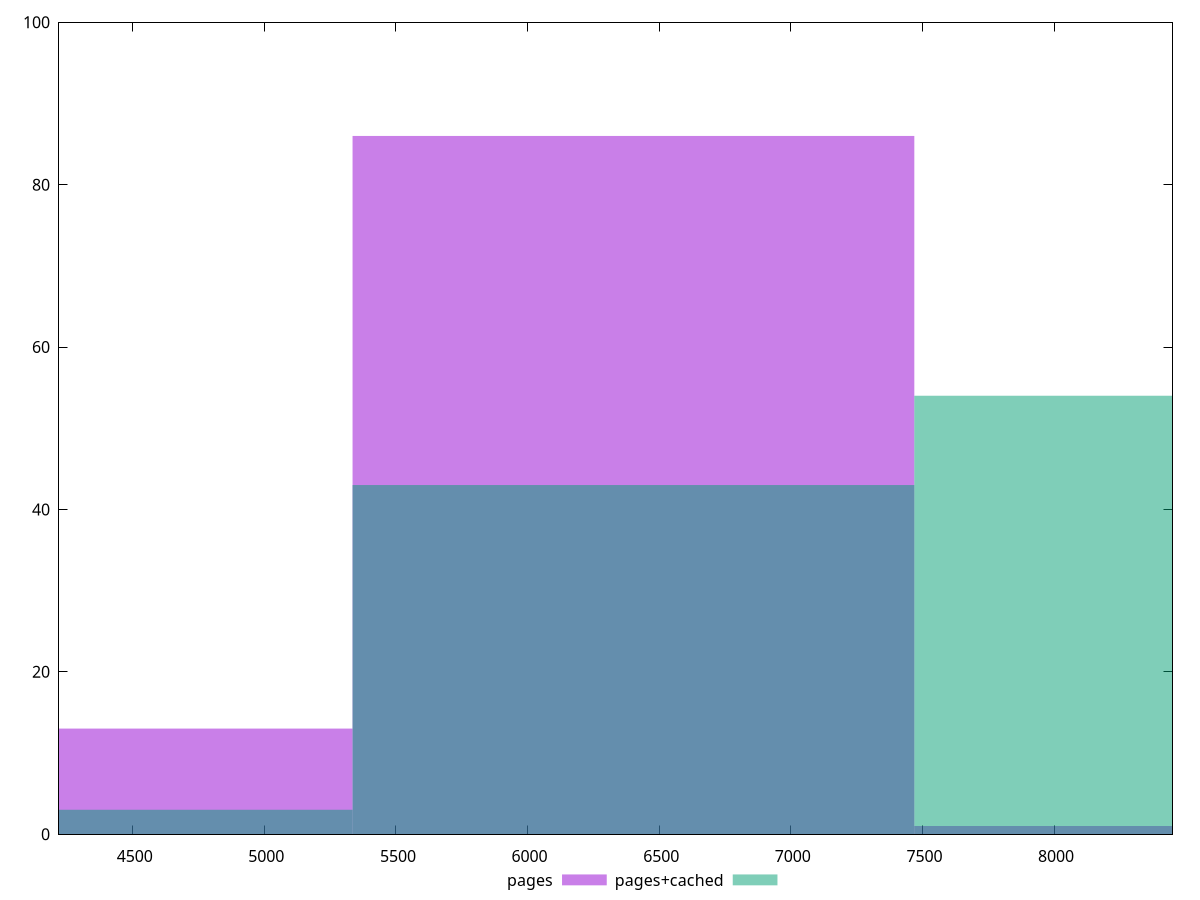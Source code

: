 reset

$pages <<EOF
6402.164276537324 86
4268.10951769155 13
8536.2190353831 1
EOF

$pagesCached <<EOF
6402.164276537324 43
4268.10951769155 3
8536.2190353831 54
EOF

set key outside below
set boxwidth 2134.054758845775
set xrange [4220:8450]
set yrange [0:100]
set trange [0:100]
set style fill transparent solid 0.5 noborder
set terminal svg size 640, 500 enhanced background rgb 'white'
set output "reprap/uses-http2/comparison/histogram/0_vs_1.svg"

plot $pages title "pages" with boxes, \
     $pagesCached title "pages+cached" with boxes

reset
